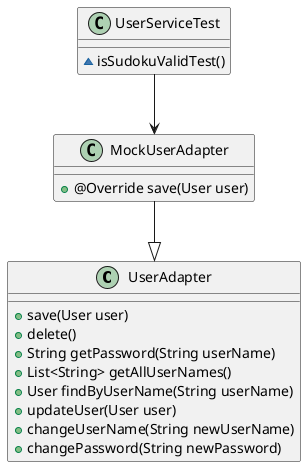 @startuml

class UserAdapter{
+save(User user)
+delete()
+String getPassword(String userName)
+List<String> getAllUserNames()
+User findByUserName(String userName)
+updateUser(User user)
+changeUserName(String newUserName)
+changePassword(String newPassword)
}

class MockUserAdapter{
+@Override save(User user)
}

class UserServiceTest{
~isSudokuValidTest()
}


MockUserAdapter --|> UserAdapter
UserServiceTest --> MockUserAdapter
@endUml